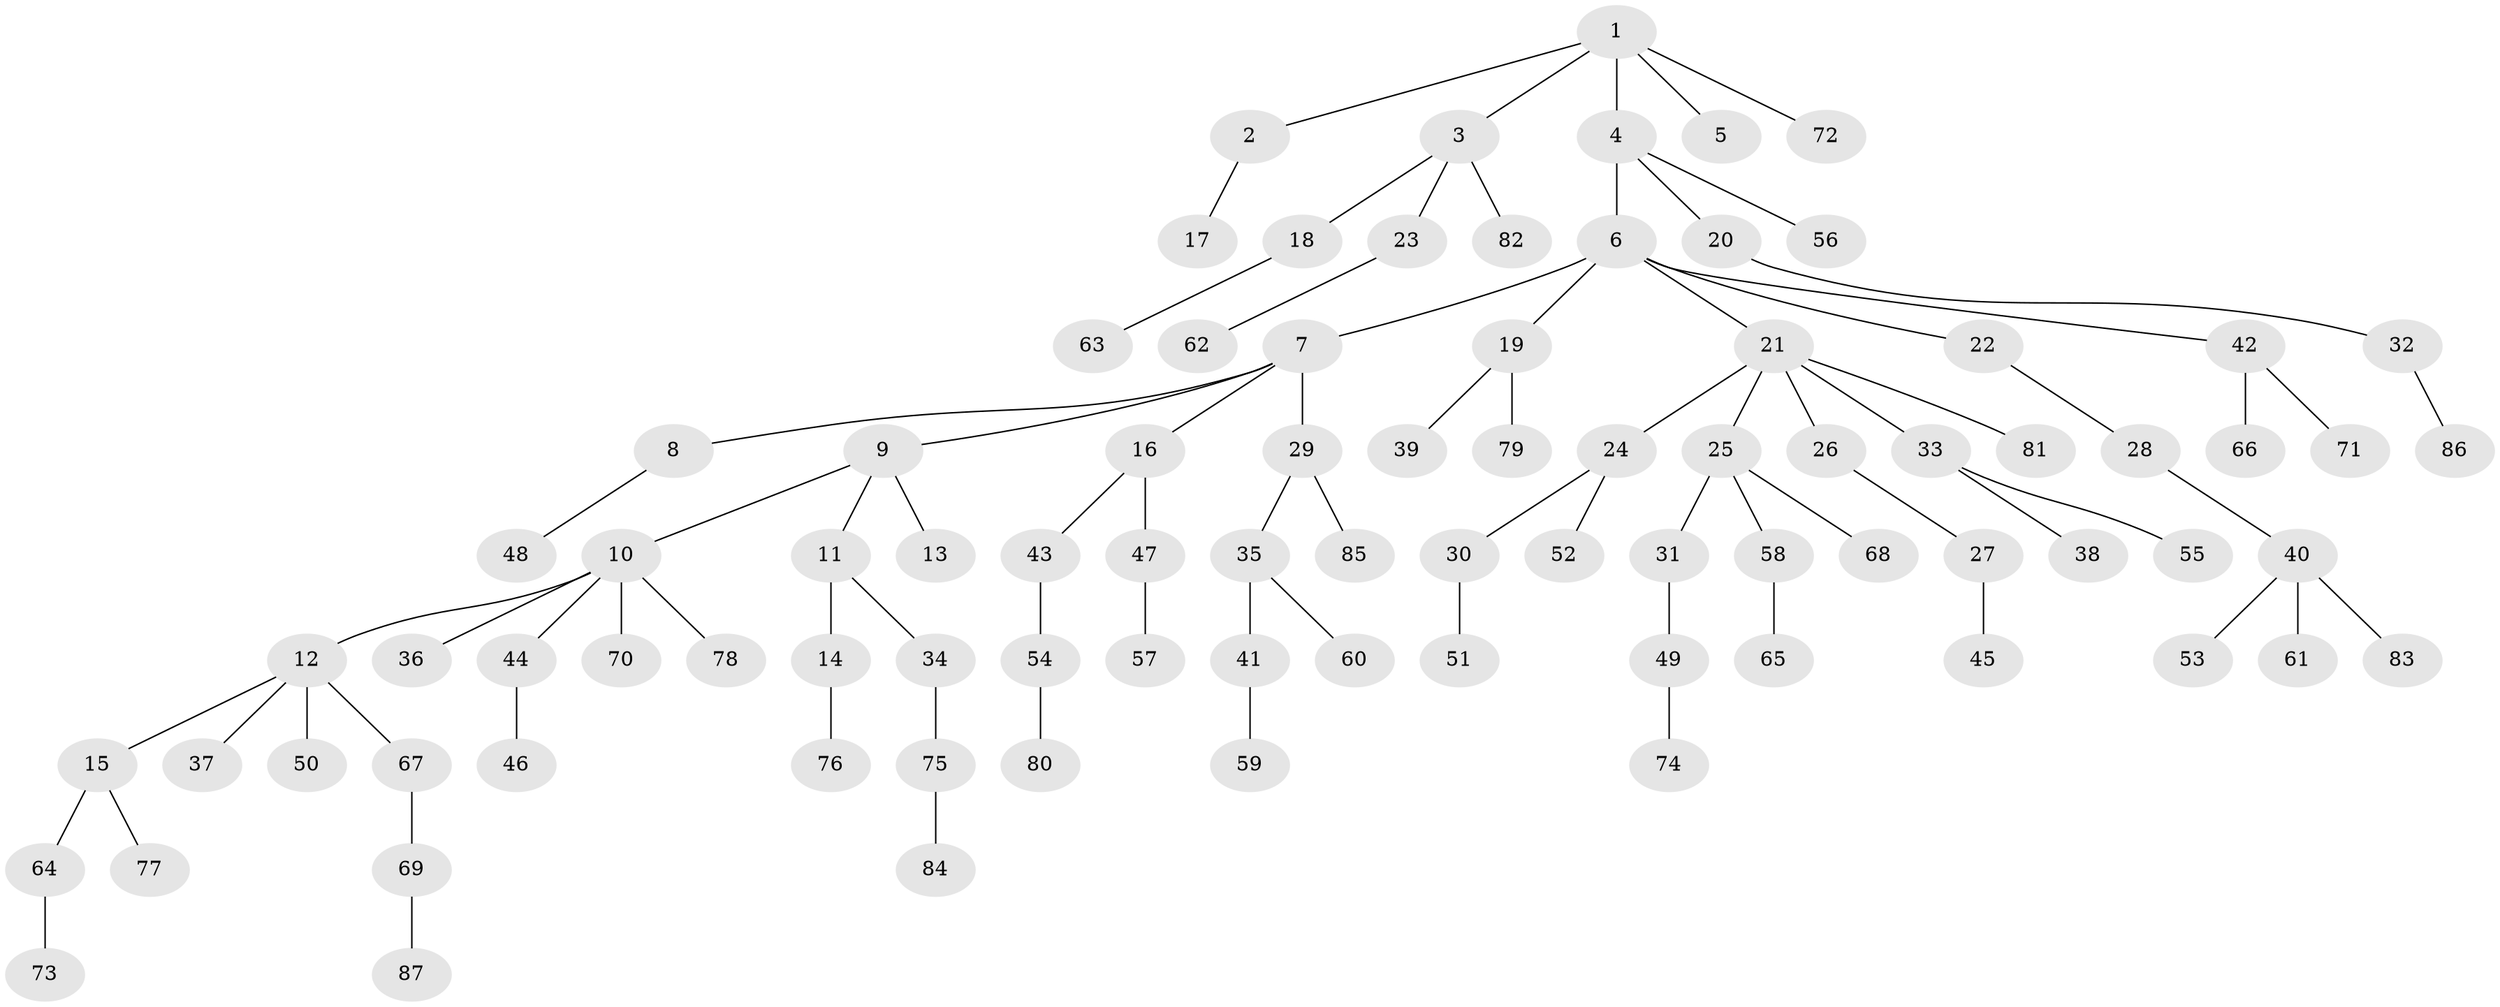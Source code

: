 // coarse degree distribution, {6: 0.06666666666666667, 2: 0.25, 1: 0.5333333333333333, 7: 0.016666666666666666, 3: 0.11666666666666667, 4: 0.016666666666666666}
// Generated by graph-tools (version 1.1) at 2025/19/03/04/25 18:19:03]
// undirected, 87 vertices, 86 edges
graph export_dot {
graph [start="1"]
  node [color=gray90,style=filled];
  1;
  2;
  3;
  4;
  5;
  6;
  7;
  8;
  9;
  10;
  11;
  12;
  13;
  14;
  15;
  16;
  17;
  18;
  19;
  20;
  21;
  22;
  23;
  24;
  25;
  26;
  27;
  28;
  29;
  30;
  31;
  32;
  33;
  34;
  35;
  36;
  37;
  38;
  39;
  40;
  41;
  42;
  43;
  44;
  45;
  46;
  47;
  48;
  49;
  50;
  51;
  52;
  53;
  54;
  55;
  56;
  57;
  58;
  59;
  60;
  61;
  62;
  63;
  64;
  65;
  66;
  67;
  68;
  69;
  70;
  71;
  72;
  73;
  74;
  75;
  76;
  77;
  78;
  79;
  80;
  81;
  82;
  83;
  84;
  85;
  86;
  87;
  1 -- 2;
  1 -- 3;
  1 -- 4;
  1 -- 5;
  1 -- 72;
  2 -- 17;
  3 -- 18;
  3 -- 23;
  3 -- 82;
  4 -- 6;
  4 -- 20;
  4 -- 56;
  6 -- 7;
  6 -- 19;
  6 -- 21;
  6 -- 22;
  6 -- 42;
  7 -- 8;
  7 -- 9;
  7 -- 16;
  7 -- 29;
  8 -- 48;
  9 -- 10;
  9 -- 11;
  9 -- 13;
  10 -- 12;
  10 -- 36;
  10 -- 44;
  10 -- 70;
  10 -- 78;
  11 -- 14;
  11 -- 34;
  12 -- 15;
  12 -- 37;
  12 -- 50;
  12 -- 67;
  14 -- 76;
  15 -- 64;
  15 -- 77;
  16 -- 43;
  16 -- 47;
  18 -- 63;
  19 -- 39;
  19 -- 79;
  20 -- 32;
  21 -- 24;
  21 -- 25;
  21 -- 26;
  21 -- 33;
  21 -- 81;
  22 -- 28;
  23 -- 62;
  24 -- 30;
  24 -- 52;
  25 -- 31;
  25 -- 58;
  25 -- 68;
  26 -- 27;
  27 -- 45;
  28 -- 40;
  29 -- 35;
  29 -- 85;
  30 -- 51;
  31 -- 49;
  32 -- 86;
  33 -- 38;
  33 -- 55;
  34 -- 75;
  35 -- 41;
  35 -- 60;
  40 -- 53;
  40 -- 61;
  40 -- 83;
  41 -- 59;
  42 -- 66;
  42 -- 71;
  43 -- 54;
  44 -- 46;
  47 -- 57;
  49 -- 74;
  54 -- 80;
  58 -- 65;
  64 -- 73;
  67 -- 69;
  69 -- 87;
  75 -- 84;
}
